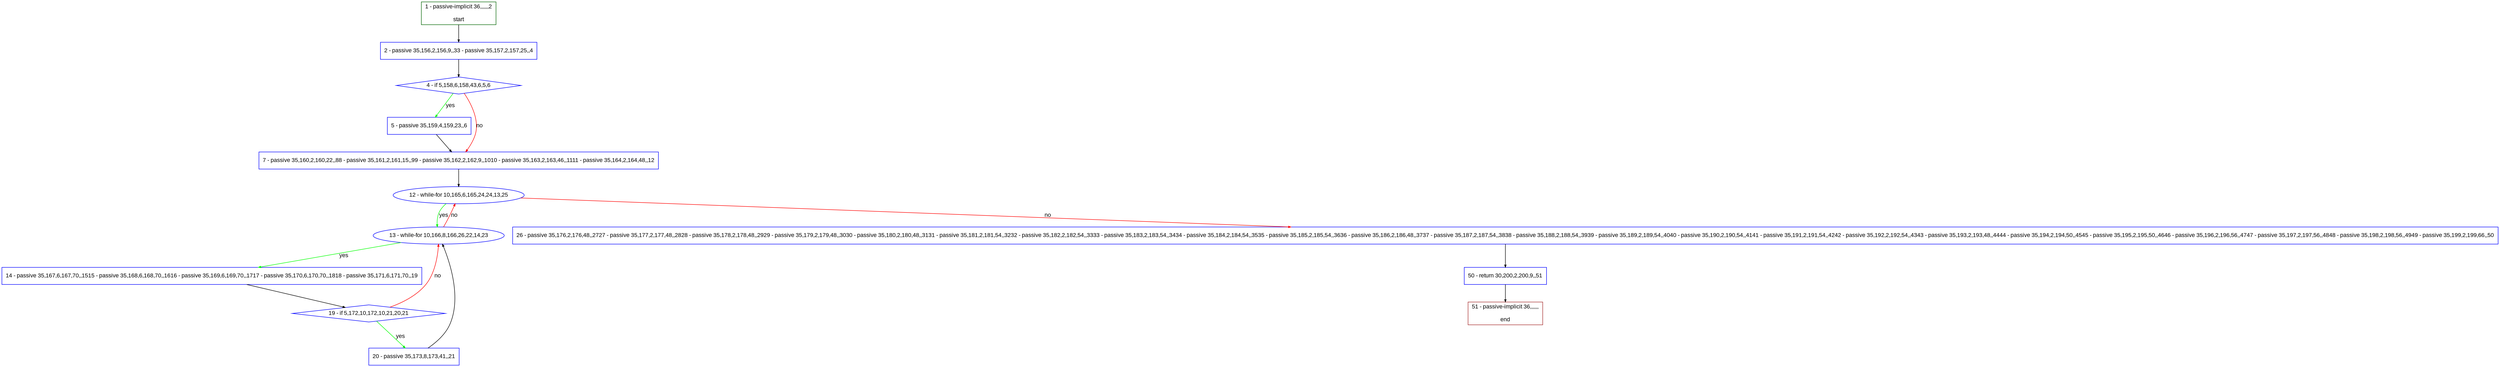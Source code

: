 digraph "" {
  graph [pack="true", label="", fontsize="12", packmode="clust", fontname="Arial", fillcolor="#FFFFCC", bgcolor="white", style="rounded,filled", compound="true"];
  node [node_initialized="no", label="", color="grey", fontsize="12", fillcolor="white", fontname="Arial", style="filled", shape="rectangle", compound="true", fixedsize="false"];
  edge [fontcolor="black", arrowhead="normal", arrowtail="none", arrowsize="0.5", ltail="", label="", color="black", fontsize="12", lhead="", fontname="Arial", dir="forward", compound="true"];
  __N1 [label="2 - passive 35,156,2,156,9,,33 - passive 35,157,2,157,25,,4", color="#0000ff", fillcolor="#ffffff", style="filled", shape="box"];
  __N2 [label="1 - passive-implicit 36,,,,,,2\n\nstart", color="#006400", fillcolor="#ffffff", style="filled", shape="box"];
  __N3 [label="4 - if 5,158,6,158,43,6,5,6", color="#0000ff", fillcolor="#ffffff", style="filled", shape="diamond"];
  __N4 [label="5 - passive 35,159,4,159,23,,6", color="#0000ff", fillcolor="#ffffff", style="filled", shape="box"];
  __N5 [label="7 - passive 35,160,2,160,22,,88 - passive 35,161,2,161,15,,99 - passive 35,162,2,162,9,,1010 - passive 35,163,2,163,46,,1111 - passive 35,164,2,164,48,,12", color="#0000ff", fillcolor="#ffffff", style="filled", shape="box"];
  __N6 [label="12 - while-for 10,165,6,165,24,24,13,25", color="#0000ff", fillcolor="#ffffff", style="filled", shape="oval"];
  __N7 [label="13 - while-for 10,166,8,166,26,22,14,23", color="#0000ff", fillcolor="#ffffff", style="filled", shape="oval"];
  __N8 [label="26 - passive 35,176,2,176,48,,2727 - passive 35,177,2,177,48,,2828 - passive 35,178,2,178,48,,2929 - passive 35,179,2,179,48,,3030 - passive 35,180,2,180,48,,3131 - passive 35,181,2,181,54,,3232 - passive 35,182,2,182,54,,3333 - passive 35,183,2,183,54,,3434 - passive 35,184,2,184,54,,3535 - passive 35,185,2,185,54,,3636 - passive 35,186,2,186,48,,3737 - passive 35,187,2,187,54,,3838 - passive 35,188,2,188,54,,3939 - passive 35,189,2,189,54,,4040 - passive 35,190,2,190,54,,4141 - passive 35,191,2,191,54,,4242 - passive 35,192,2,192,54,,4343 - passive 35,193,2,193,48,,4444 - passive 35,194,2,194,50,,4545 - passive 35,195,2,195,50,,4646 - passive 35,196,2,196,56,,4747 - passive 35,197,2,197,56,,4848 - passive 35,198,2,198,56,,4949 - passive 35,199,2,199,66,,50", color="#0000ff", fillcolor="#ffffff", style="filled", shape="box"];
  __N9 [label="14 - passive 35,167,6,167,70,,1515 - passive 35,168,6,168,70,,1616 - passive 35,169,6,169,70,,1717 - passive 35,170,6,170,70,,1818 - passive 35,171,6,171,70,,19", color="#0000ff", fillcolor="#ffffff", style="filled", shape="box"];
  __N10 [label="19 - if 5,172,10,172,10,21,20,21", color="#0000ff", fillcolor="#ffffff", style="filled", shape="diamond"];
  __N11 [label="20 - passive 35,173,8,173,41,,21", color="#0000ff", fillcolor="#ffffff", style="filled", shape="box"];
  __N12 [label="50 - return 30,200,2,200,9,,51", color="#0000ff", fillcolor="#ffffff", style="filled", shape="box"];
  __N13 [label="51 - passive-implicit 36,,,,,,\n\nend", color="#a52a2a", fillcolor="#ffffff", style="filled", shape="box"];
  __N2 -> __N1 [arrowhead="normal", arrowtail="none", color="#000000", label="", dir="forward"];
  __N1 -> __N3 [arrowhead="normal", arrowtail="none", color="#000000", label="", dir="forward"];
  __N3 -> __N4 [arrowhead="normal", arrowtail="none", color="#00ff00", label="yes", dir="forward"];
  __N3 -> __N5 [arrowhead="normal", arrowtail="none", color="#ff0000", label="no", dir="forward"];
  __N4 -> __N5 [arrowhead="normal", arrowtail="none", color="#000000", label="", dir="forward"];
  __N5 -> __N6 [arrowhead="normal", arrowtail="none", color="#000000", label="", dir="forward"];
  __N6 -> __N7 [arrowhead="normal", arrowtail="none", color="#00ff00", label="yes", dir="forward"];
  __N7 -> __N6 [arrowhead="normal", arrowtail="none", color="#ff0000", label="no", dir="forward"];
  __N6 -> __N8 [arrowhead="normal", arrowtail="none", color="#ff0000", label="no", dir="forward"];
  __N7 -> __N9 [arrowhead="normal", arrowtail="none", color="#00ff00", label="yes", dir="forward"];
  __N9 -> __N10 [arrowhead="normal", arrowtail="none", color="#000000", label="", dir="forward"];
  __N10 -> __N7 [arrowhead="normal", arrowtail="none", color="#ff0000", label="no", dir="forward"];
  __N10 -> __N11 [arrowhead="normal", arrowtail="none", color="#00ff00", label="yes", dir="forward"];
  __N11 -> __N7 [arrowhead="normal", arrowtail="none", color="#000000", label="", dir="forward"];
  __N8 -> __N12 [arrowhead="normal", arrowtail="none", color="#000000", label="", dir="forward"];
  __N12 -> __N13 [arrowhead="normal", arrowtail="none", color="#000000", label="", dir="forward"];
}
